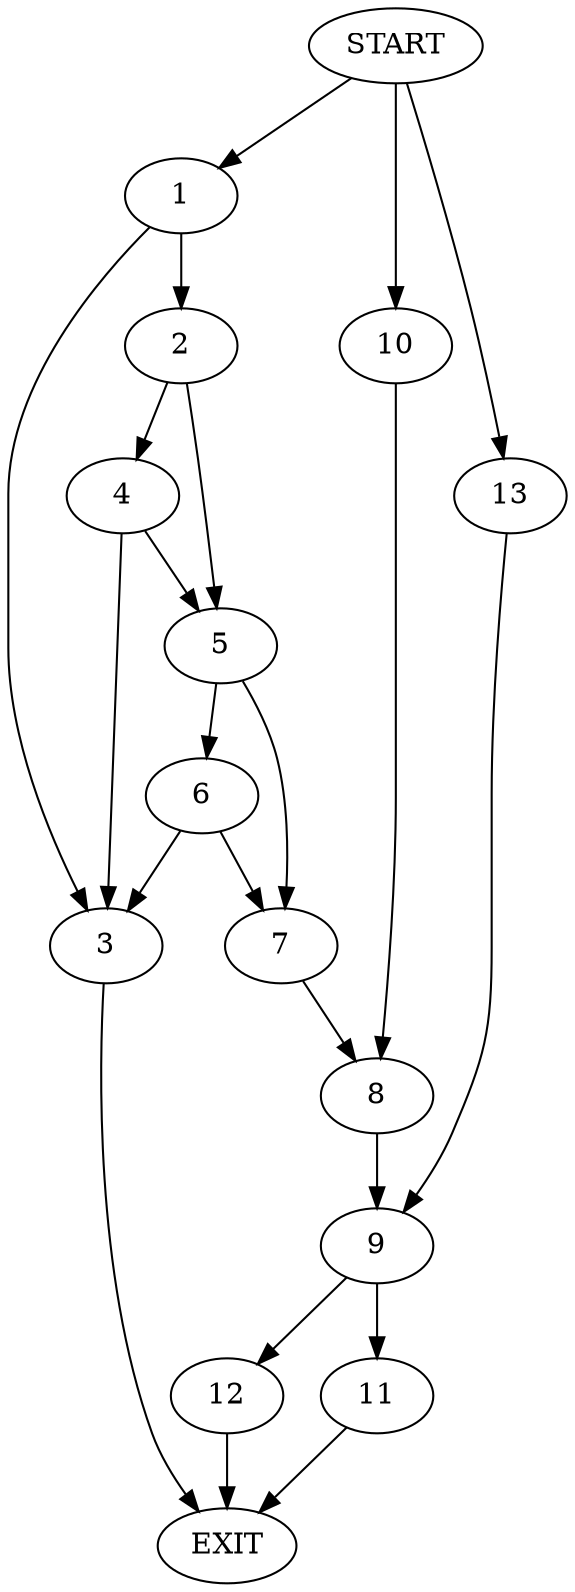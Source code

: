digraph {
0 [label="START"]
14 [label="EXIT"]
0 -> 1
1 -> 2
1 -> 3
2 -> 4
2 -> 5
3 -> 14
5 -> 6
5 -> 7
4 -> 3
4 -> 5
6 -> 7
6 -> 3
7 -> 8
8 -> 9
0 -> 10
10 -> 8
9 -> 11
9 -> 12
0 -> 13
13 -> 9
12 -> 14
11 -> 14
}
